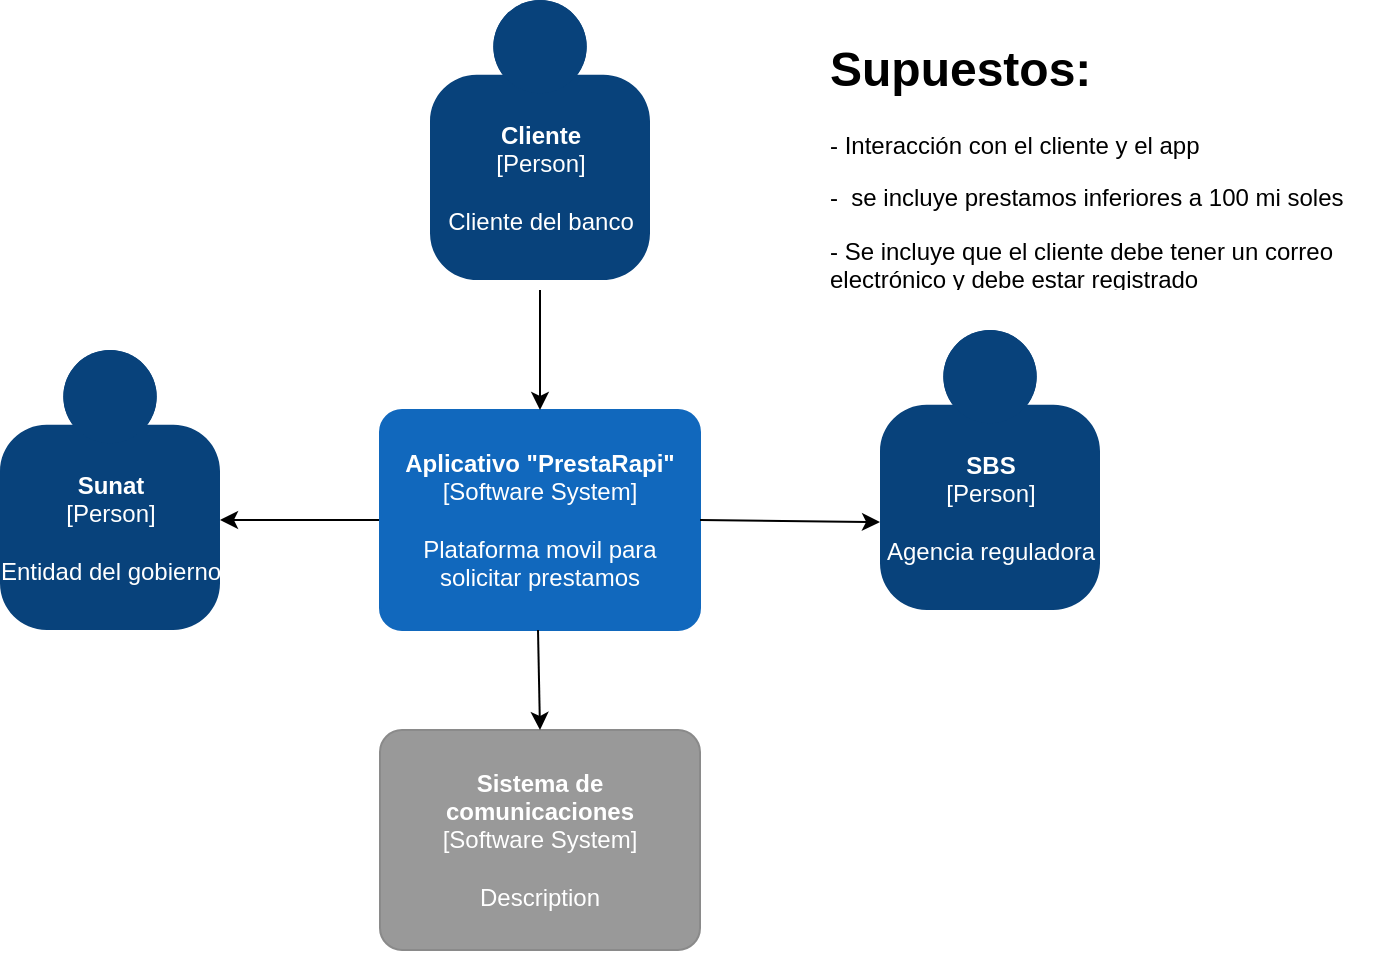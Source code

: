 <mxfile version="14.6.1" type="github" pages="2">
  <diagram id="XrzaLsvKxYj4yZ1JKpfQ" name="Diagrama de contexto">
    <mxGraphModel dx="1102" dy="525" grid="1" gridSize="10" guides="1" tooltips="1" connect="1" arrows="1" fold="1" page="1" pageScale="1" pageWidth="827" pageHeight="1169" math="0" shadow="0">
      <root>
        <mxCell id="0" />
        <mxCell id="1" parent="0" />
        <object placeholders="1" c4Name="Sunat&#xa;" c4Type="Person" c4Description="Entidad del gobierno" label="&lt;b&gt;%c4Name%&lt;/b&gt;&lt;div&gt;[%c4Type%]&lt;/div&gt;&lt;br&gt;&lt;div&gt;%c4Description%&lt;/div&gt;" id="3CHzZll-UO-xtZC3JVt_-1">
          <mxCell style="html=1;dashed=0;whitespace=wrap;fillColor=#08427b;strokeColor=none;fontColor=#ffffff;shape=mxgraph.c4.person;align=center;metaEdit=1;points=[[0.5,0,0],[1,0.5,0],[1,0.75,0],[0.75,1,0],[0.5,1,0],[0.25,1,0],[0,0.75,0],[0,0.5,0]];metaData={&quot;c4Type&quot;:{&quot;editable&quot;:false}};" parent="1" vertex="1">
            <mxGeometry x="120" y="240" width="110.0" height="140" as="geometry" />
          </mxCell>
        </object>
        <object placeholders="1" c4Name="Cliente&#xa;" c4Type="Person" c4Description="Cliente del banco" label="&lt;b&gt;%c4Name%&lt;/b&gt;&lt;div&gt;[%c4Type%]&lt;/div&gt;&lt;br&gt;&lt;div&gt;%c4Description%&lt;/div&gt;" id="3CHzZll-UO-xtZC3JVt_-2">
          <mxCell style="html=1;dashed=0;whitespace=wrap;fillColor=#08427b;strokeColor=none;fontColor=#ffffff;shape=mxgraph.c4.person;align=center;metaEdit=1;points=[[0.5,0,0],[1,0.5,0],[1,0.75,0],[0.75,1,0],[0.5,1,0],[0.25,1,0],[0,0.75,0],[0,0.5,0]];metaData={&quot;c4Type&quot;:{&quot;editable&quot;:false}};" parent="1" vertex="1">
            <mxGeometry x="335" y="65" width="110.0" height="140" as="geometry" />
          </mxCell>
        </object>
        <mxCell id="DAYWDoBDdN8zVbQUzcvG-6" style="edgeStyle=orthogonalEdgeStyle;rounded=0;orthogonalLoop=1;jettySize=auto;html=1;exitX=0;exitY=0.5;exitDx=0;exitDy=0;exitPerimeter=0;" edge="1" parent="1" source="3CHzZll-UO-xtZC3JVt_-4">
          <mxGeometry relative="1" as="geometry">
            <mxPoint x="230" y="325" as="targetPoint" />
          </mxGeometry>
        </mxCell>
        <object placeholders="1" c4Name="Aplicativo &quot;PrestaRapi&quot;" c4Type="Software System" c4Description="Plataforma movil para solicitar prestamos &#xa;" label="&lt;b&gt;%c4Name%&lt;/b&gt;&lt;div&gt;[%c4Type%]&lt;/div&gt;&lt;br&gt;&lt;div&gt;%c4Description%&lt;/div&gt;" id="3CHzZll-UO-xtZC3JVt_-4">
          <mxCell style="rounded=1;whiteSpace=wrap;html=1;labelBackgroundColor=none;fillColor=#1168BD;fontColor=#ffffff;align=center;arcSize=10;strokeColor=#1168BD;metaEdit=1;metaData={&quot;c4Type&quot;:{&quot;editable&quot;:false}};points=[[0.25,0,0],[0.5,0,0],[0.75,0,0],[1,0.25,0],[1,0.5,0],[1,0.75,0],[0.75,1,0],[0.5,1,0],[0.25,1,0],[0,0.75,0],[0,0.5,0],[0,0.25,0]];" parent="1" vertex="1">
            <mxGeometry x="310" y="270" width="160" height="110.0" as="geometry" />
          </mxCell>
        </object>
        <object placeholders="1" c4Name="Sistema de comunicaciones" c4Type="Software System" c4Description="Description" label="&lt;b&gt;%c4Name%&lt;/b&gt;&lt;div&gt;[%c4Type%]&lt;/div&gt;&lt;br&gt;&lt;div&gt;%c4Description%&lt;/div&gt;" id="DAYWDoBDdN8zVbQUzcvG-1">
          <mxCell style="rounded=1;whiteSpace=wrap;html=1;labelBackgroundColor=none;fillColor=#999999;fontColor=#ffffff;align=center;arcSize=10;strokeColor=#8A8A8A;metaEdit=1;metaData={&quot;c4Type&quot;:{&quot;editable&quot;:false}};points=[[0.25,0,0],[0.5,0,0],[0.75,0,0],[1,0.25,0],[1,0.5,0],[1,0.75,0],[0.75,1,0],[0.5,1,0],[0.25,1,0],[0,0.75,0],[0,0.5,0],[0,0.25,0]];" vertex="1" parent="1">
            <mxGeometry x="310" y="430" width="160" height="110.0" as="geometry" />
          </mxCell>
        </object>
        <mxCell id="-Lqm2yaZGU0IRBBUcbuY-1" value="&lt;h1&gt;Supuestos:&lt;/h1&gt;&lt;p&gt;- Interacción con el cliente y el app&lt;/p&gt;&lt;p&gt;-&amp;nbsp; se incluye prestamos inferiores a 100 mi soles&lt;/p&gt;&lt;p&gt;- Se incluye que el cliente debe tener un correo electrónico y debe estar registrado&lt;/p&gt;" style="text;html=1;strokeColor=none;fillColor=none;spacing=5;spacingTop=-20;whiteSpace=wrap;overflow=hidden;rounded=0;labelBackgroundColor=none;fontColor=#000000;" vertex="1" parent="1">
          <mxGeometry x="530" y="80" width="280" height="130" as="geometry" />
        </mxCell>
        <mxCell id="tXD4TYbuMV8zxDQI8QWA-3" value="" style="endArrow=classic;html=1;fontColor=#000000;entryX=0.5;entryY=0;entryDx=0;entryDy=0;entryPerimeter=0;" edge="1" parent="1" target="3CHzZll-UO-xtZC3JVt_-4">
          <mxGeometry width="50" height="50" relative="1" as="geometry">
            <mxPoint x="390" y="210" as="sourcePoint" />
            <mxPoint x="610" y="20" as="targetPoint" />
          </mxGeometry>
        </mxCell>
        <object placeholders="1" c4Name="SBS" c4Type="Person" c4Description="Agencia reguladora" label="&lt;b&gt;%c4Name%&lt;/b&gt;&lt;div&gt;[%c4Type%]&lt;/div&gt;&lt;br&gt;&lt;div&gt;%c4Description%&lt;/div&gt;" id="tXD4TYbuMV8zxDQI8QWA-4">
          <mxCell style="html=1;dashed=0;whitespace=wrap;fillColor=#08427b;strokeColor=none;fontColor=#ffffff;shape=mxgraph.c4.person;align=center;metaEdit=1;points=[[0.5,0,0],[1,0.5,0],[1,0.75,0],[0.75,1,0],[0.5,1,0],[0.25,1,0],[0,0.75,0],[0,0.5,0]];metaData={&quot;c4Type&quot;:{&quot;editable&quot;:false}};labelBackgroundColor=none;" vertex="1" parent="1">
            <mxGeometry x="560" y="230" width="110.0" height="140" as="geometry" />
          </mxCell>
        </object>
        <mxCell id="tXD4TYbuMV8zxDQI8QWA-5" value="" style="endArrow=classic;html=1;fontColor=#000000;exitX=1;exitY=0.5;exitDx=0;exitDy=0;exitPerimeter=0;entryX=0;entryY=0.686;entryDx=0;entryDy=0;entryPerimeter=0;" edge="1" parent="1" source="3CHzZll-UO-xtZC3JVt_-4" target="tXD4TYbuMV8zxDQI8QWA-4">
          <mxGeometry width="50" height="50" relative="1" as="geometry">
            <mxPoint x="460" y="360" as="sourcePoint" />
            <mxPoint x="510" y="310" as="targetPoint" />
          </mxGeometry>
        </mxCell>
        <mxCell id="tXD4TYbuMV8zxDQI8QWA-6" value="" style="endArrow=classic;html=1;fontColor=#000000;entryX=0.5;entryY=0;entryDx=0;entryDy=0;entryPerimeter=0;" edge="1" parent="1" target="DAYWDoBDdN8zVbQUzcvG-1">
          <mxGeometry width="50" height="50" relative="1" as="geometry">
            <mxPoint x="389" y="380" as="sourcePoint" />
            <mxPoint x="439" y="330" as="targetPoint" />
          </mxGeometry>
        </mxCell>
      </root>
    </mxGraphModel>
  </diagram>
  <diagram id="nfvR717AgfQVxN405KP0" name="Diagrama de dominio">
    <mxGraphModel dx="1102" dy="525" grid="1" gridSize="10" guides="1" tooltips="1" connect="1" arrows="1" fold="1" page="1" pageScale="1" pageWidth="827" pageHeight="1169" math="0" shadow="0">
      <root>
        <mxCell id="v-mTHR38-jfzETFaX6JN-0" />
        <mxCell id="v-mTHR38-jfzETFaX6JN-1" parent="v-mTHR38-jfzETFaX6JN-0" />
        <mxCell id="U63JjPcG6R431JQoDWNm-13" value="Gestión de Préstamo" style="shape=folder;fontStyle=1;spacingTop=10;tabWidth=40;tabHeight=14;tabPosition=left;html=1;strokeColor=#FFFF66;fillColor=#FFFF66;labelBackgroundColor=none;" vertex="1" parent="v-mTHR38-jfzETFaX6JN-1">
          <mxGeometry x="310" y="280" width="230" height="130" as="geometry" />
        </mxCell>
        <mxCell id="kbltqLRZ4333dKJM8rQY-0" value="&lt;font color=&quot;#000000&quot;&gt;Gestion de Participantes&lt;/font&gt;" style="shape=folder;fontStyle=1;spacingTop=10;tabWidth=40;tabHeight=14;tabPosition=left;html=1;labelBackgroundColor=none;fontColor=#ffffff;strokeColor=#006EAF;fillColor=#1ba1e2;" vertex="1" parent="v-mTHR38-jfzETFaX6JN-1">
          <mxGeometry x="100" y="90" width="220" height="130" as="geometry" />
        </mxCell>
        <mxCell id="kbltqLRZ4333dKJM8rQY-1" value="" style="endArrow=classic;html=1;fontColor=#000000;entryX=0.75;entryY=1;entryDx=0;entryDy=0;entryPerimeter=0;exitX=0;exitY=0;exitDx=0;exitDy=72;exitPerimeter=0;" edge="1" parent="v-mTHR38-jfzETFaX6JN-1" source="U63JjPcG6R431JQoDWNm-13" target="kbltqLRZ4333dKJM8rQY-0">
          <mxGeometry width="50" height="50" relative="1" as="geometry">
            <mxPoint x="390" y="300" as="sourcePoint" />
            <mxPoint x="440" y="250" as="targetPoint" />
          </mxGeometry>
        </mxCell>
        <mxCell id="kbltqLRZ4333dKJM8rQY-2" value="- Empleados&#xa;- Clientes&#xa;- Prospectos" style="text;strokeColor=none;fillColor=none;align=left;verticalAlign=top;spacingLeft=4;spacingRight=4;overflow=hidden;rotatable=0;points=[[0,0.5],[1,0.5]];portConstraint=eastwest;labelBackgroundColor=none;fontColor=#000000;" vertex="1" parent="v-mTHR38-jfzETFaX6JN-1">
          <mxGeometry x="330" y="110" width="110" height="70" as="geometry" />
        </mxCell>
        <mxCell id="kH0pY7kP5LC1QjFwSGVA-0" value="Gestión de Notificaciones" style="shape=folder;fontStyle=1;spacingTop=10;tabWidth=40;tabHeight=14;tabPosition=left;html=1;labelBackgroundColor=none;fontColor=#ffffff;strokeColor=#006EAF;fillColor=#1ba1e2;" vertex="1" parent="v-mTHR38-jfzETFaX6JN-1">
          <mxGeometry x="110" y="480" width="180" height="130" as="geometry" />
        </mxCell>
        <mxCell id="kH0pY7kP5LC1QjFwSGVA-1" value="" style="endArrow=classic;html=1;fontColor=#000000;entryX=0;entryY=0;entryDx=120;entryDy=14;entryPerimeter=0;exitX=0;exitY=0;exitDx=0;exitDy=130;exitPerimeter=0;" edge="1" parent="v-mTHR38-jfzETFaX6JN-1" source="U63JjPcG6R431JQoDWNm-13" target="kH0pY7kP5LC1QjFwSGVA-0">
          <mxGeometry width="50" height="50" relative="1" as="geometry">
            <mxPoint x="410" y="410" as="sourcePoint" />
            <mxPoint x="420" y="450" as="targetPoint" />
          </mxGeometry>
        </mxCell>
        <mxCell id="kH0pY7kP5LC1QjFwSGVA-2" value="- Notifcaciones diarias" style="text;strokeColor=none;fillColor=none;align=left;verticalAlign=top;spacingLeft=4;spacingRight=4;overflow=hidden;rotatable=0;points=[[0,0.5],[1,0.5]];portConstraint=eastwest;labelBackgroundColor=none;fontColor=#000000;" vertex="1" parent="v-mTHR38-jfzETFaX6JN-1">
          <mxGeometry x="320" y="500" width="190" height="70" as="geometry" />
        </mxCell>
      </root>
    </mxGraphModel>
  </diagram>
</mxfile>
